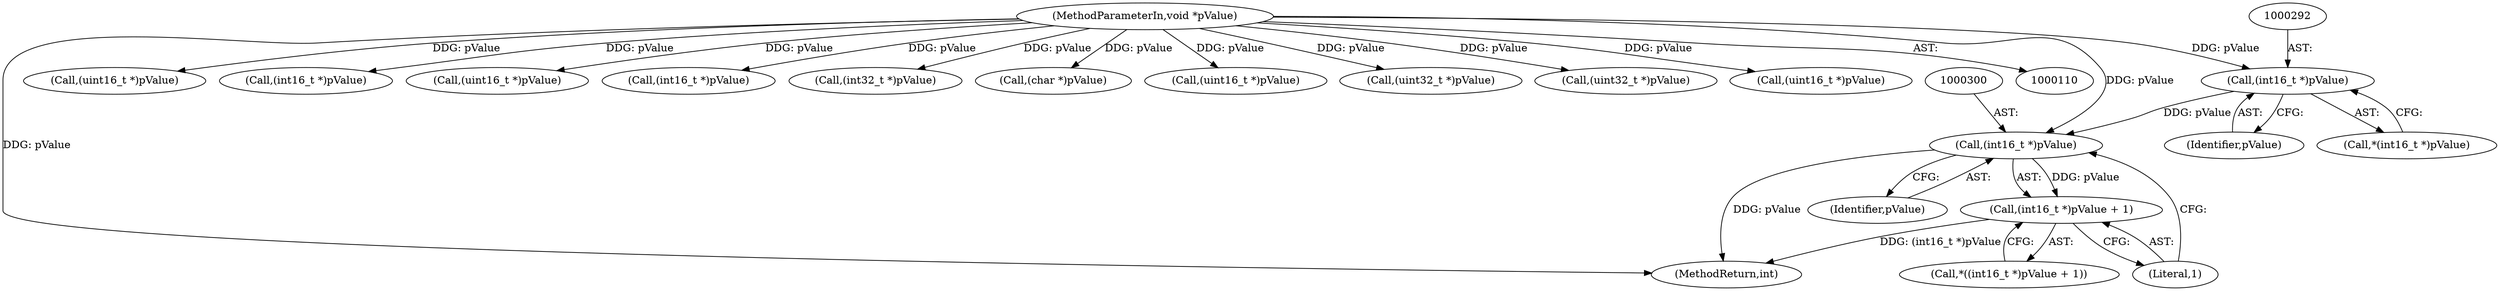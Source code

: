 digraph "0_Android_c66c43ad571ed2590dcd55a762c73c90d9744bac@pointer" {
"1000291" [label="(Call,(int16_t *)pValue)"];
"1000114" [label="(MethodParameterIn,void *pValue)"];
"1000299" [label="(Call,(int16_t *)pValue)"];
"1000298" [label="(Call,(int16_t *)pValue + 1)"];
"1000412" [label="(Call,(uint16_t *)pValue)"];
"1000291" [label="(Call,(int16_t *)pValue)"];
"1000468" [label="(Call,(int16_t *)pValue)"];
"1000389" [label="(Call,(uint16_t *)pValue)"];
"1000298" [label="(Call,(int16_t *)pValue + 1)"];
"1000290" [label="(Call,*(int16_t *)pValue)"];
"1000302" [label="(Literal,1)"];
"1000322" [label="(Call,(int16_t *)pValue)"];
"1000348" [label="(Call,(int32_t *)pValue)"];
"1000114" [label="(MethodParameterIn,void *pValue)"];
"1000436" [label="(Call,(char *)pValue)"];
"1000297" [label="(Call,*((int16_t *)pValue + 1))"];
"1000299" [label="(Call,(int16_t *)pValue)"];
"1000293" [label="(Identifier,pValue)"];
"1000281" [label="(Call,(uint16_t *)pValue)"];
"1000301" [label="(Identifier,pValue)"];
"1000377" [label="(Call,(uint32_t *)pValue)"];
"1000373" [label="(Call,(uint32_t *)pValue)"];
"1000401" [label="(Call,(uint16_t *)pValue)"];
"1000522" [label="(MethodReturn,int)"];
"1000291" -> "1000290"  [label="AST: "];
"1000291" -> "1000293"  [label="CFG: "];
"1000292" -> "1000291"  [label="AST: "];
"1000293" -> "1000291"  [label="AST: "];
"1000290" -> "1000291"  [label="CFG: "];
"1000114" -> "1000291"  [label="DDG: pValue"];
"1000291" -> "1000299"  [label="DDG: pValue"];
"1000114" -> "1000110"  [label="AST: "];
"1000114" -> "1000522"  [label="DDG: pValue"];
"1000114" -> "1000281"  [label="DDG: pValue"];
"1000114" -> "1000299"  [label="DDG: pValue"];
"1000114" -> "1000322"  [label="DDG: pValue"];
"1000114" -> "1000348"  [label="DDG: pValue"];
"1000114" -> "1000373"  [label="DDG: pValue"];
"1000114" -> "1000377"  [label="DDG: pValue"];
"1000114" -> "1000389"  [label="DDG: pValue"];
"1000114" -> "1000401"  [label="DDG: pValue"];
"1000114" -> "1000412"  [label="DDG: pValue"];
"1000114" -> "1000436"  [label="DDG: pValue"];
"1000114" -> "1000468"  [label="DDG: pValue"];
"1000299" -> "1000298"  [label="AST: "];
"1000299" -> "1000301"  [label="CFG: "];
"1000300" -> "1000299"  [label="AST: "];
"1000301" -> "1000299"  [label="AST: "];
"1000302" -> "1000299"  [label="CFG: "];
"1000299" -> "1000522"  [label="DDG: pValue"];
"1000299" -> "1000298"  [label="DDG: pValue"];
"1000298" -> "1000297"  [label="AST: "];
"1000298" -> "1000302"  [label="CFG: "];
"1000302" -> "1000298"  [label="AST: "];
"1000297" -> "1000298"  [label="CFG: "];
"1000298" -> "1000522"  [label="DDG: (int16_t *)pValue"];
}
